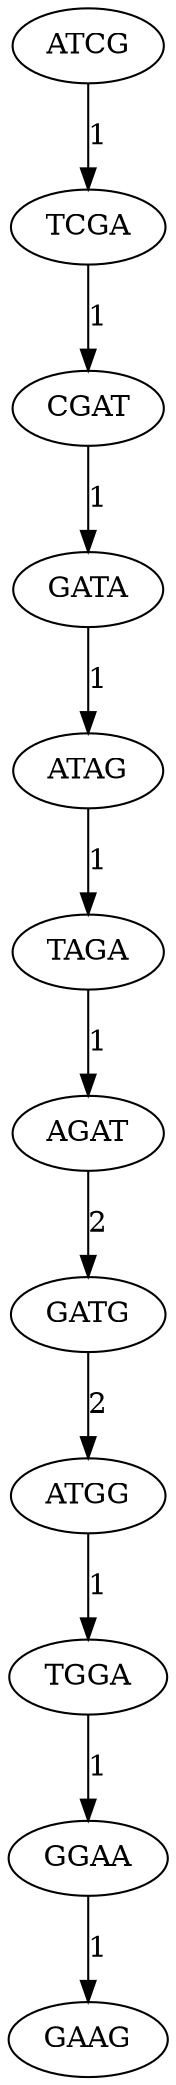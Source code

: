 digraph "DeBruijn Graph" {
  bgcolor="white";
  ATCG -> TCGA [label="1"] ;
  TCGA -> CGAT [label="1"] ;
  CGAT -> GATA [label="1"] ;
  GATA -> ATAG [label="1"] ;
  ATAG -> TAGA [label="1"] ;
  TAGA -> AGAT [label="1"] ;
  AGAT -> GATG [label="2"] ;
  GATG -> ATGG [label="2"] ;
  ATGG -> TGGA [label="1"] ;
  TGGA -> GGAA [label="1"] ;
  GGAA -> GAAG [label="1"] ;
}
